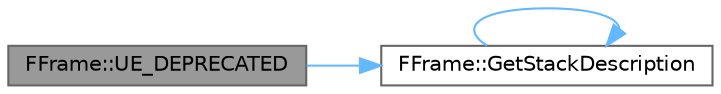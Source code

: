 digraph "FFrame::UE_DEPRECATED"
{
 // INTERACTIVE_SVG=YES
 // LATEX_PDF_SIZE
  bgcolor="transparent";
  edge [fontname=Helvetica,fontsize=10,labelfontname=Helvetica,labelfontsize=10];
  node [fontname=Helvetica,fontsize=10,shape=box,height=0.2,width=0.4];
  rankdir="LR";
  Node1 [id="Node000001",label="FFrame::UE_DEPRECATED",height=0.2,width=0.4,color="gray40", fillcolor="grey60", style="filled", fontcolor="black",tooltip="This will return a string of the form \"ScopeName.FunctionName\" associated with this stack frame:"];
  Node1 -> Node2 [id="edge1_Node000001_Node000002",color="steelblue1",style="solid",tooltip=" "];
  Node2 [id="Node000002",label="FFrame::GetStackDescription",height=0.2,width=0.4,color="grey40", fillcolor="white", style="filled",URL="$d0/d68/structFFrame.html#acced05742b66be3e7f6da0fe69fcc82b",tooltip="This will append a string of the form \"ScopeName.FunctionName\" associated with this stack frame."];
  Node2 -> Node2 [id="edge2_Node000002_Node000002",color="steelblue1",style="solid",tooltip=" "];
}
